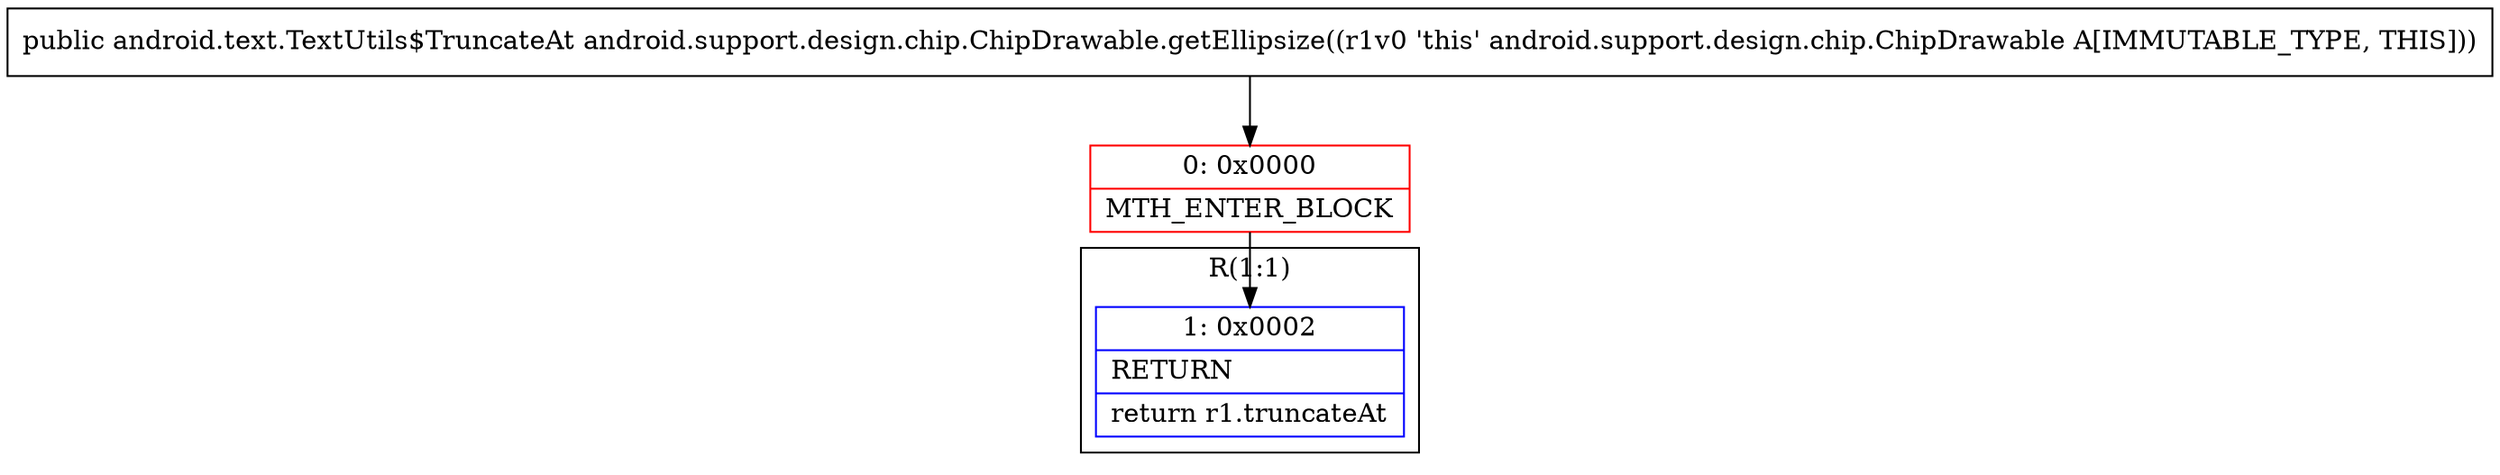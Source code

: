 digraph "CFG forandroid.support.design.chip.ChipDrawable.getEllipsize()Landroid\/text\/TextUtils$TruncateAt;" {
subgraph cluster_Region_578255948 {
label = "R(1:1)";
node [shape=record,color=blue];
Node_1 [shape=record,label="{1\:\ 0x0002|RETURN\l|return r1.truncateAt\l}"];
}
Node_0 [shape=record,color=red,label="{0\:\ 0x0000|MTH_ENTER_BLOCK\l}"];
MethodNode[shape=record,label="{public android.text.TextUtils$TruncateAt android.support.design.chip.ChipDrawable.getEllipsize((r1v0 'this' android.support.design.chip.ChipDrawable A[IMMUTABLE_TYPE, THIS])) }"];
MethodNode -> Node_0;
Node_0 -> Node_1;
}

